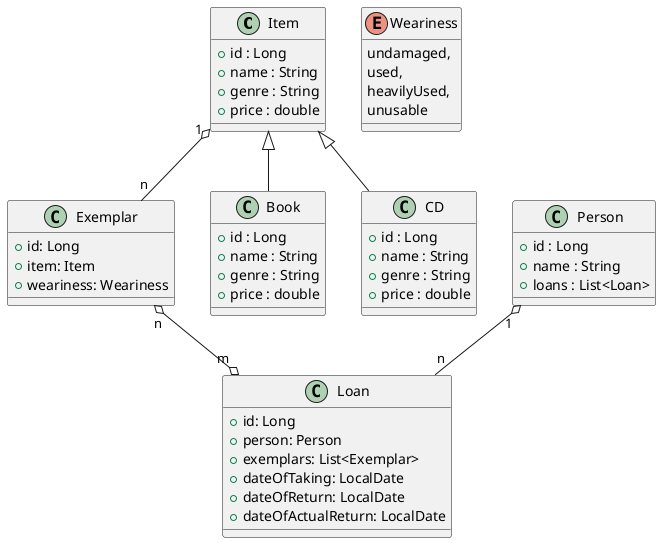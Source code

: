 @startuml
Item "1" o-- "n" Exemplar
Person "1" o-- "n" Loan
Exemplar "n" o--o "m" Loan
class Item {
    + id : Long
    + name : String
    + genre : String
    + price : double
}
class Book extends Item {
    + id : Long
    + name : String
    + genre : String
    + price : double
}
class CD extends Item{
    + id : Long
    + name : String
    + genre : String
    + price : double
}
class Exemplar{
    + id: Long
    + item: Item
    + weariness: Weariness
}
class Loan{
    + id: Long
    + person: Person
    + exemplars: List<Exemplar>
    + dateOfTaking: LocalDate
    + dateOfReturn: LocalDate
    + dateOfActualReturn: LocalDate
}
class Person{
    + id : Long
    + name : String
    + loans : List<Loan>
}
enum Weariness {
    undamaged,
    used,
    heavilyUsed,
    unusable
}
@enduml